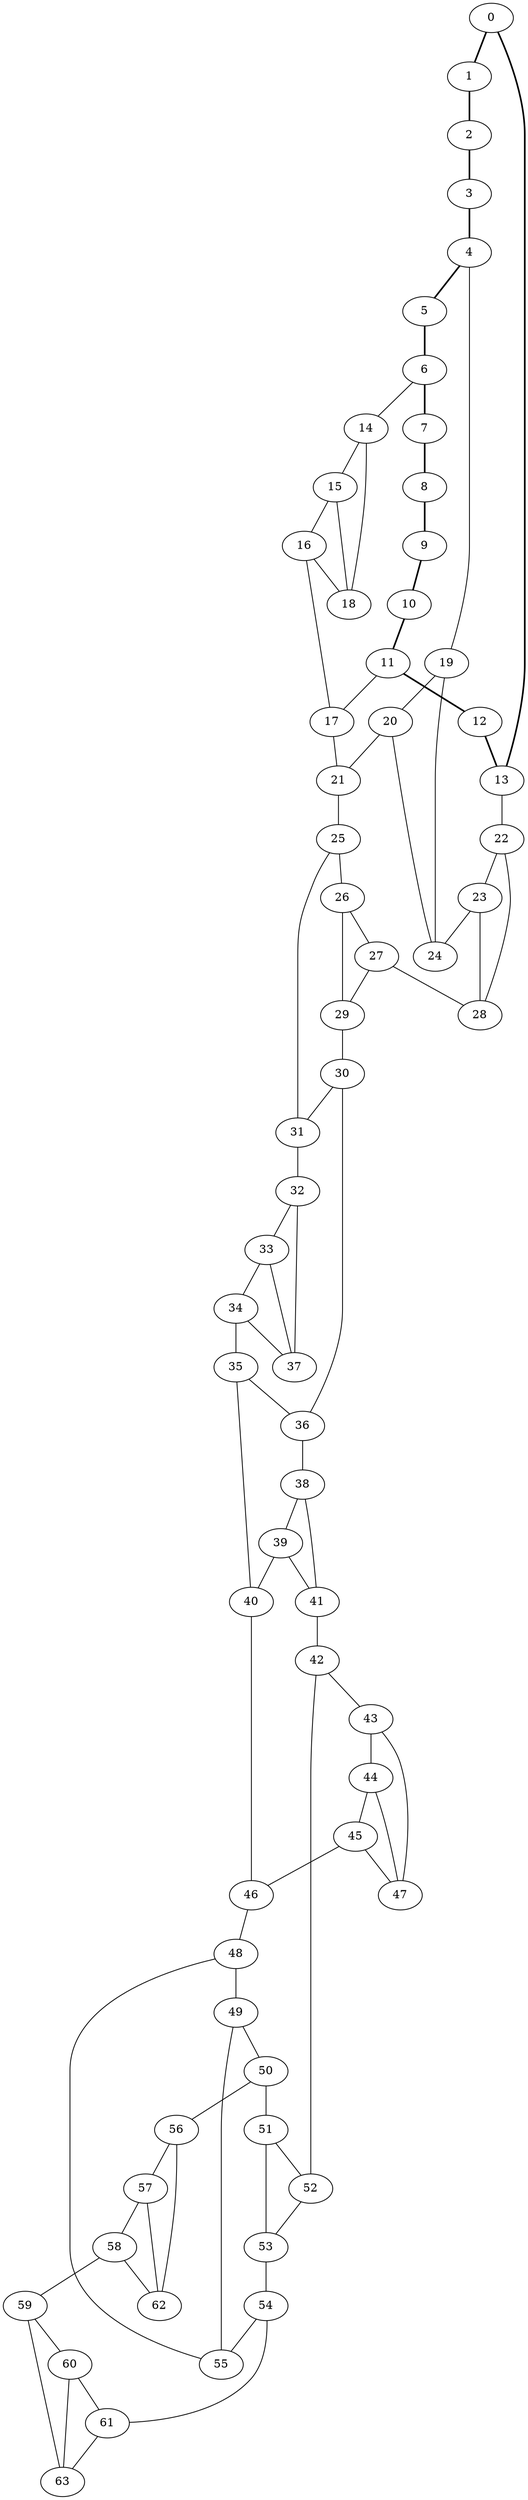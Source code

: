 //Inside of this graph isn't 3-connected
graph G {
0 [ pos = " 17.00,0.00!" ];
0 -- 1[style=bold];
0 -- 13[style=bold];
1 [ pos = " 15.32,7.38!" ];
1 -- 2[style=bold];
2 [ pos = " 10.60,13.29!" ];
2 -- 3[style=bold];
3 [ pos = " 3.78,16.57!" ];
3 -- 4[style=bold];
4 [ pos = " -3.78,16.57!" ];
4 -- 5[style=bold];
4 -- 19;
5 [ pos = " -10.60,13.29!" ];
5 -- 6[style=bold];
6 [ pos = " -15.32,7.38!" ];
6 -- 7[style=bold];
6 -- 14;
7 [ pos = " -17.00,0.00!" ];
7 -- 8[style=bold];
8 [ pos = " -15.32,-7.38!" ];
8 -- 9[style=bold];
9 [ pos = " -10.60,-13.29!" ];
9 -- 10[style=bold];
10 [ pos = " -3.78,-16.57!" ];
10 -- 11[style=bold];
11 [ pos = " 3.78,-16.57!" ];
11 -- 12[style=bold];
11 -- 17;
12 [ pos = " 10.60,-13.29!" ];
12 -- 13[style=bold];
13 [ pos = " 15.32,-7.38!" ];
13 -- 22;
14 -- 15;
14 -- 18;
15 -- 16;
15 -- 18;
16 -- 17;
16 -- 18;
17 -- 21;
19 -- 20;
19 -- 24;
20 -- 21;
20 -- 24;
21 -- 25;
22 -- 23;
22 -- 28;
23 -- 24;
23 -- 28;
25 -- 26;
25 -- 31;
26 -- 27;
26 -- 29;
27 -- 28;
27 -- 29;
29 -- 30;
30 -- 31;
30 -- 36;
31 -- 32;
32 -- 33;
32 -- 37;
33 -- 34;
33 -- 37;
34 -- 35;
34 -- 37;
35 -- 36;
35 -- 40;
36 -- 38;
38 -- 39;
38 -- 41;
39 -- 40;
39 -- 41;
40 -- 46;
41 -- 42;
42 -- 43;
42 -- 52;
43 -- 44;
43 -- 47;
44 -- 45;
44 -- 47;
45 -- 46;
45 -- 47;
46 -- 48;
48 -- 49;
48 -- 55;
49 -- 50;
49 -- 55;
50 -- 51;
50 -- 56;
51 -- 52;
51 -- 53;
52 -- 53;
53 -- 54;
54 -- 55;
54 -- 61;
56 -- 57;
56 -- 62;
57 -- 58;
57 -- 62;
58 -- 59;
58 -- 62;
59 -- 60;
59 -- 63;
60 -- 61;
60 -- 63;
61 -- 63;
}
